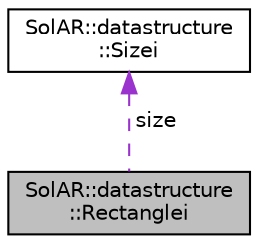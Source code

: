 digraph "SolAR::datastructure::Rectanglei"
{
  edge [fontname="Helvetica",fontsize="10",labelfontname="Helvetica",labelfontsize="10"];
  node [fontname="Helvetica",fontsize="10",shape=record];
  Node1 [label="SolAR::datastructure\l::Rectanglei",height=0.2,width=0.4,color="black", fillcolor="grey75", style="filled", fontcolor="black"];
  Node2 -> Node1 [dir="back",color="darkorchid3",fontsize="10",style="dashed",label=" size" ,fontname="Helvetica"];
  Node2 [label="SolAR::datastructure\l::Sizei",height=0.2,width=0.4,color="black", fillcolor="white", style="filled",URL="$struct_sol_a_r_1_1datastructure_1_1_sizei.html",tooltip="A 2D size defined with integers. "];
}
